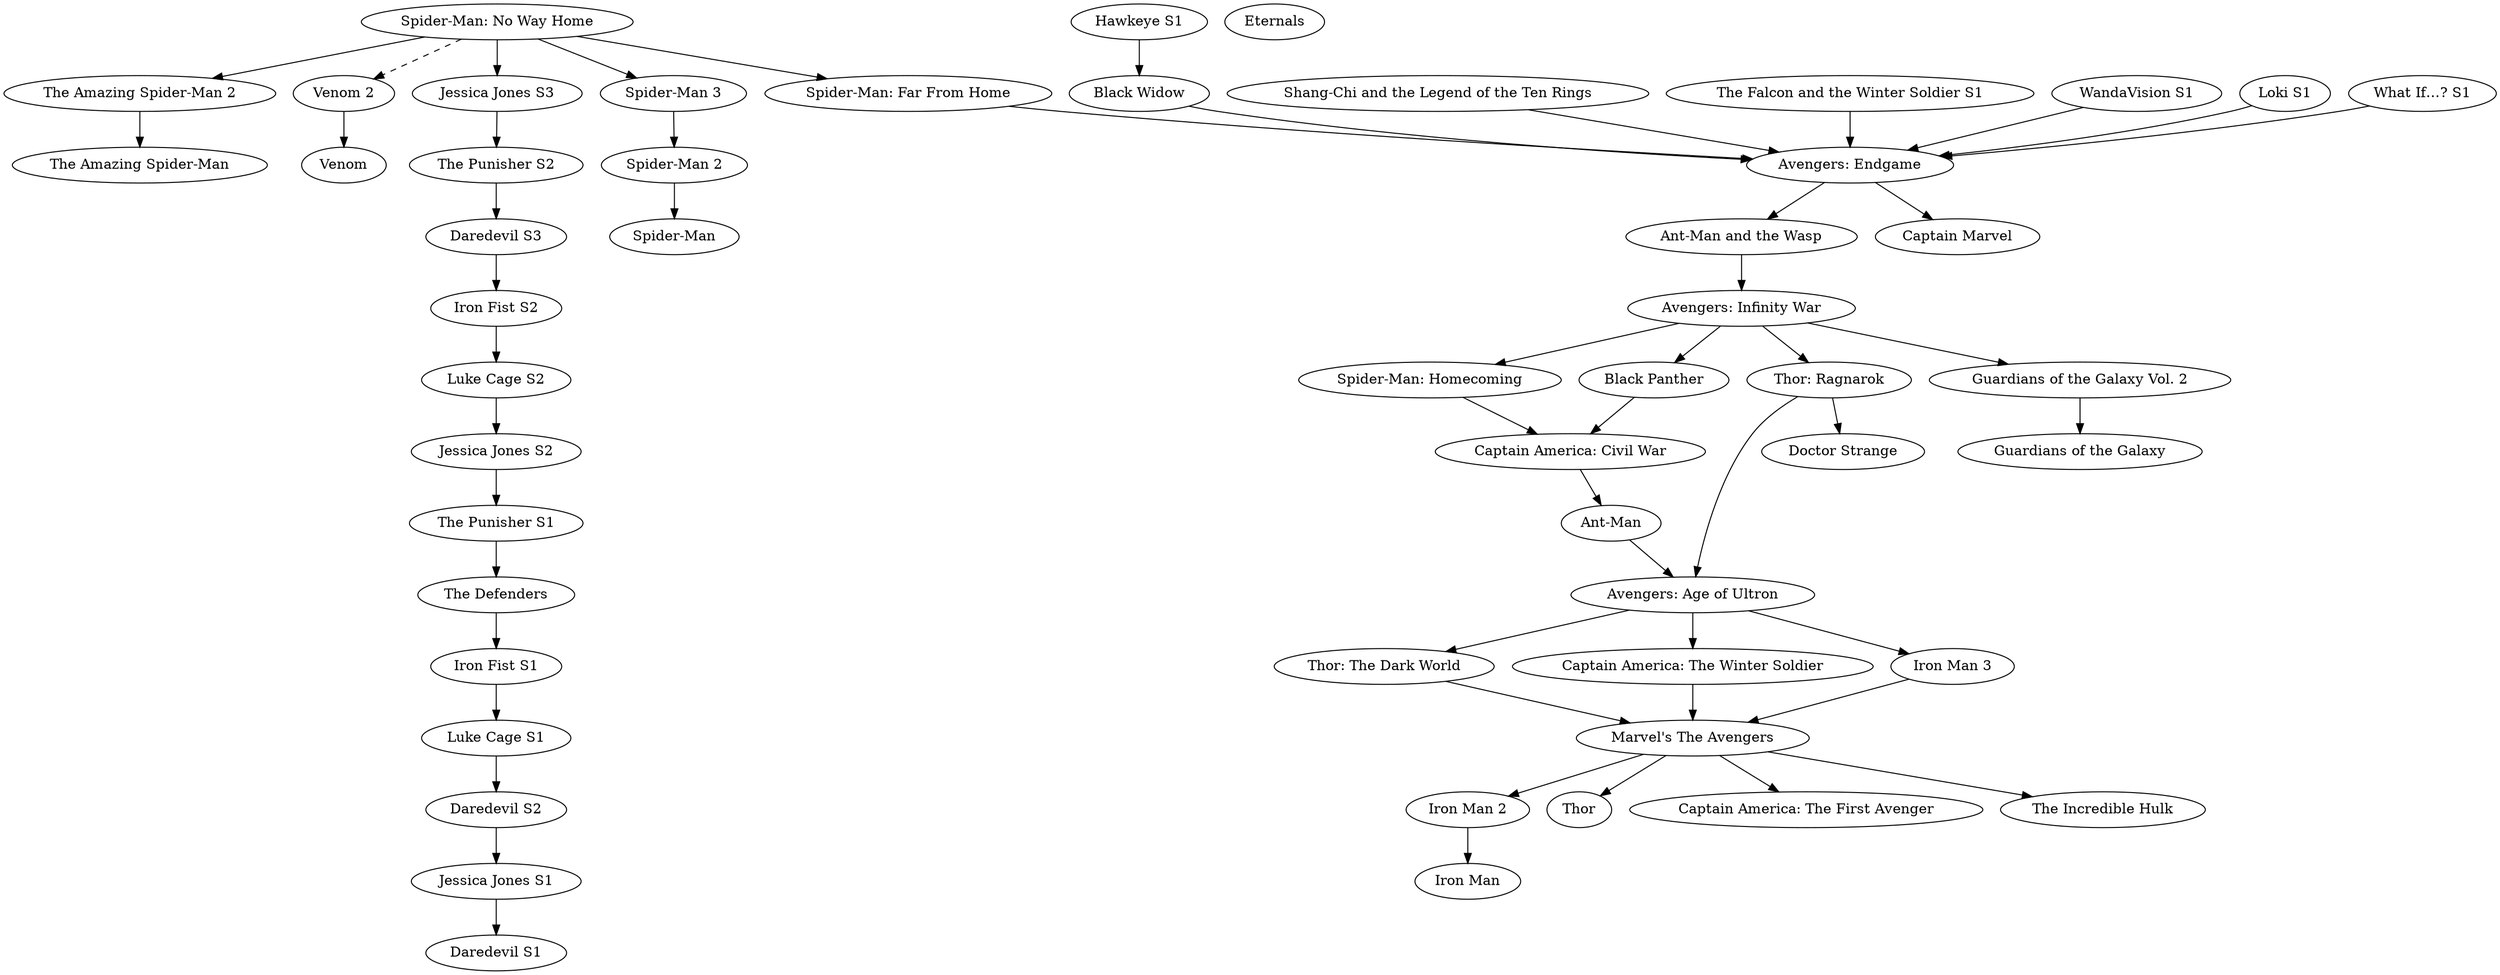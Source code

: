 digraph regexp { 
    // The definiton af all main movies
    iron_man [label="Iron Man"];
    the_incredible_hulk [label="The Incredible Hulk"];
    iron_man_2 [label="Iron Man 2"];
    thor [label="Thor"];
    captain_america_the_first_avenger [label="Captain America: The First Avenger"];
    marvels_the_avengers [label="Marvel's The Avengers"];
    iron_man_3 [label="Iron Man 3"];
    thor_the_dark_world [label="Thor: The Dark World"];
    captain_america_the_winter_soldier [label="Captain America: The Winter Soldier"];
    guardians_of_the_galaxy [label="Guardians of the Galaxy"];
    avengers_age_of_ultron [label="Avengers: Age of Ultron"];
    antman [label="Ant-Man"];
    captain_america_civil_war [label="Captain America: Civil War"];
    doctor_strange [label="Doctor Strange"];
    guardians_of_the_galaxy_vol2 [label="Guardians of the Galaxy Vol. 2"];
    spiderman_homecoming [label="Spider-Man: Homecoming"];
    thor_ragnarok [label="Thor: Ragnarok"];
    black_panther [label="Black Panther"];
    avengers_infinity_war [label="Avengers: Infinity War"];
    antman_and_the_wasp [label="Ant-Man and the Wasp"];
    captain_marvel [label="Captain Marvel"];
    avengers_endgame [label="Avengers: Endgame"];
    spiderman_far_from_home [label="Spider-Man: Far From Home"];
    black_widow [label="Black Widow"];
    shangchi_and_the_legend_of_the_ten_rings [label="Shang-Chi and the Legend of the Ten Rings"];
    eternals [label="Eternals"];
    spiderman_no_way_home [label="Spider-Man: No Way Home"];

    //iron_man
    //the_incredible_hulk

    iron_man_2 -> iron_man;

    // thor
    // captain_america_the_first_avenger

    marvels_the_avengers -> iron_man_2;
    marvels_the_avengers -> the_incredible_hulk;
    marvels_the_avengers -> thor;
    marvels_the_avengers -> captain_america_the_first_avenger;

    iron_man_3 -> marvels_the_avengers;

    thor_the_dark_world -> marvels_the_avengers;

    captain_america_the_winter_soldier -> marvels_the_avengers;

    // guardians_of_the_galaxy
    
    avengers_age_of_ultron -> iron_man_3;
    avengers_age_of_ultron -> thor_the_dark_world;
    avengers_age_of_ultron -> captain_america_the_winter_soldier;

    antman -> avengers_age_of_ultron;

    captain_america_civil_war -> antman;

    // doctor_strange

    guardians_of_the_galaxy_vol2 -> guardians_of_the_galaxy;

    spiderman_homecoming -> captain_america_civil_war;

    thor_ragnarok -> doctor_strange;
    thor_ragnarok -> avengers_age_of_ultron;

    black_panther -> captain_america_civil_war;

    avengers_infinity_war -> thor_ragnarok;
    avengers_infinity_war -> spiderman_homecoming;
    avengers_infinity_war -> black_panther;
    avengers_infinity_war -> guardians_of_the_galaxy_vol2;

    antman_and_the_wasp -> avengers_infinity_war;

    // captain_marvel;

    avengers_endgame -> captain_marvel;
    avengers_endgame -> antman_and_the_wasp;

    spiderman_far_from_home -> avengers_endgame;

    black_widow -> avengers_endgame;

    shangchi_and_the_legend_of_the_ten_rings -> avengers_endgame;

    // Have yet to watch eternals
    //eternals;

    spiderman_no_way_home -> spiderman_far_from_home;
    spiderman_no_way_home -> spiderman_3;
    spiderman_no_way_home -> the_amazing_spiderman_2;
    // Only aftercredits, not important for this movie
    spiderman_no_way_home -> venom_2 [style="dashed"]
    // Only a really short appearance of Daredevil. Assumption is that all of the netflix series will become relevant in the future
    spiderman_no_way_home -> jessica_jones_s3;

    // The maguire Spidermans
    spiderman [label="Spider-Man"];
    spiderman_2 [label="Spider-Man 2"];
    spiderman_3 [label="Spider-Man 3"];
    spiderman_2 -> spiderman;
    spiderman_3 -> spiderman_2;

    // The other spidermans
    the_amazing_spiderman [label="The Amazing Spider-Man"];
    the_amazing_spiderman_2 [label="The Amazing Spider-Man 2"];
    the_amazing_spiderman_2 -> the_amazing_spiderman;

    // Venom movies
    venom [label="Venom"]
    venom_2 [label="Venom 2"]
    venom_2 -> venom;

    // Disney Marvel series
    the_falcon_and_the_winter_soldier [label="The Falcon and the Winter Soldier S1"]
    wandavision [label="WandaVision S1"]
    loki [label="Loki S1"]
    what_if [label="What If…? S1"]
    hawkeye [label="Hawkeye S1"]

    the_falcon_and_the_winter_soldier -> avengers_endgame;

    wandavision -> avengers_endgame;

    loki -> avengers_endgame;

    what_if -> avengers_endgame;

    hawkeye -> black_widow;
    //hawkeye -> daredevil_s3;

    // Netflix Marvel Series
    // Not watched all of them at this point
    daredevil_s1 [label="Daredevil S1"]
    daredevil_s2 [label="Daredevil S2"]
    daredevil_s3 [label="Daredevil S3"]
    daredevil_s2 -> jessica_jones_s1;
    daredevil_s3 -> iron_fist_s2;

    jessica_jones_s1 [label="Jessica Jones S1"];
    jessica_jones_s2 [label="Jessica Jones S2"];
    jessica_jones_s3 [label="Jessica Jones S3"];
    jessica_jones_s1 -> daredevil_s1;
    jessica_jones_s2 -> the_punisher_s1;
    jessica_jones_s3 -> the_punisher_s2;

    luke_cage_s1 [label="Luke Cage S1"];
    luke_cage_s2 [label="Luke Cage S2"];
    luke_cage_s1 -> daredevil_s2;
    luke_cage_s2 -> jessica_jones_s2;

    iron_fist_s1 [label="Iron Fist S1"];
    iron_fist_s2 [label="Iron Fist S2"];
    iron_fist_s1 -> luke_cage_s1;
    iron_fist_s2 -> luke_cage_s2;

    the_defenders [label="The Defenders"];
    the_defenders -> iron_fist_s1;

    the_punisher_s1 [label="The Punisher S1"];
    the_punisher_s2 [label="The Punisher S2"];
    the_punisher_s1 -> the_defenders;
    the_punisher_s2->daredevil_s3;
}